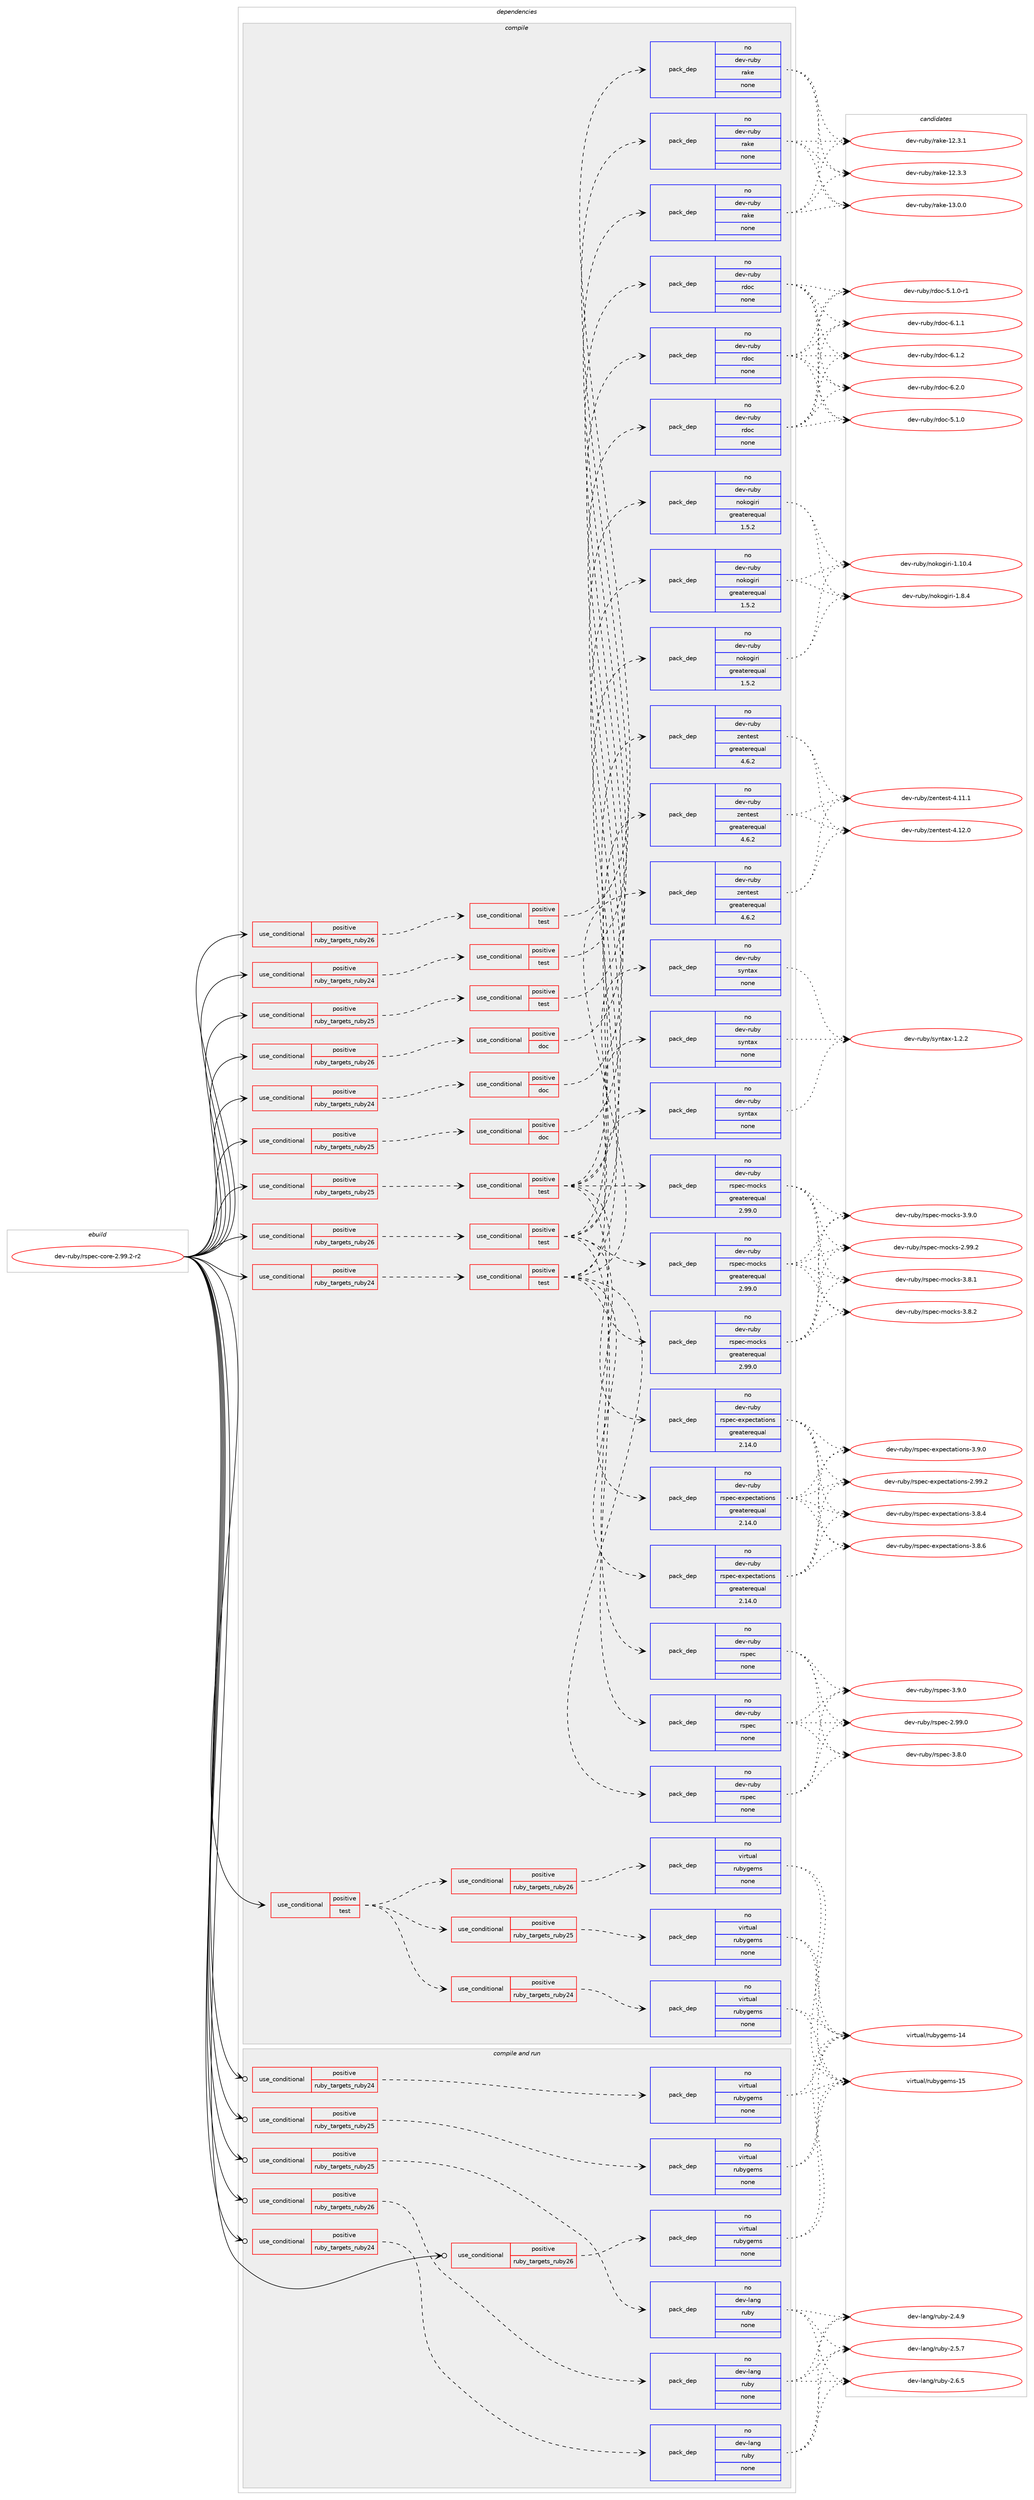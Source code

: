 digraph prolog {

# *************
# Graph options
# *************

newrank=true;
concentrate=true;
compound=true;
graph [rankdir=LR,fontname=Helvetica,fontsize=10,ranksep=1.5];#, ranksep=2.5, nodesep=0.2];
edge  [arrowhead=vee];
node  [fontname=Helvetica,fontsize=10];

# **********
# The ebuild
# **********

subgraph cluster_leftcol {
color=gray;
rank=same;
label=<<i>ebuild</i>>;
id [label="dev-ruby/rspec-core-2.99.2-r2", color=red, width=4, href="../dev-ruby/rspec-core-2.99.2-r2.svg"];
}

# ****************
# The dependencies
# ****************

subgraph cluster_midcol {
color=gray;
label=<<i>dependencies</i>>;
subgraph cluster_compile {
fillcolor="#eeeeee";
style=filled;
label=<<i>compile</i>>;
subgraph cond173962 {
dependency707764 [label=<<TABLE BORDER="0" CELLBORDER="1" CELLSPACING="0" CELLPADDING="4"><TR><TD ROWSPAN="3" CELLPADDING="10">use_conditional</TD></TR><TR><TD>positive</TD></TR><TR><TD>ruby_targets_ruby24</TD></TR></TABLE>>, shape=none, color=red];
subgraph cond173963 {
dependency707765 [label=<<TABLE BORDER="0" CELLBORDER="1" CELLSPACING="0" CELLPADDING="4"><TR><TD ROWSPAN="3" CELLPADDING="10">use_conditional</TD></TR><TR><TD>positive</TD></TR><TR><TD>doc</TD></TR></TABLE>>, shape=none, color=red];
subgraph pack521772 {
dependency707766 [label=<<TABLE BORDER="0" CELLBORDER="1" CELLSPACING="0" CELLPADDING="4" WIDTH="220"><TR><TD ROWSPAN="6" CELLPADDING="30">pack_dep</TD></TR><TR><TD WIDTH="110">no</TD></TR><TR><TD>dev-ruby</TD></TR><TR><TD>rdoc</TD></TR><TR><TD>none</TD></TR><TR><TD></TD></TR></TABLE>>, shape=none, color=blue];
}
dependency707765:e -> dependency707766:w [weight=20,style="dashed",arrowhead="vee"];
}
dependency707764:e -> dependency707765:w [weight=20,style="dashed",arrowhead="vee"];
}
id:e -> dependency707764:w [weight=20,style="solid",arrowhead="vee"];
subgraph cond173964 {
dependency707767 [label=<<TABLE BORDER="0" CELLBORDER="1" CELLSPACING="0" CELLPADDING="4"><TR><TD ROWSPAN="3" CELLPADDING="10">use_conditional</TD></TR><TR><TD>positive</TD></TR><TR><TD>ruby_targets_ruby24</TD></TR></TABLE>>, shape=none, color=red];
subgraph cond173965 {
dependency707768 [label=<<TABLE BORDER="0" CELLBORDER="1" CELLSPACING="0" CELLPADDING="4"><TR><TD ROWSPAN="3" CELLPADDING="10">use_conditional</TD></TR><TR><TD>positive</TD></TR><TR><TD>test</TD></TR></TABLE>>, shape=none, color=red];
subgraph pack521773 {
dependency707769 [label=<<TABLE BORDER="0" CELLBORDER="1" CELLSPACING="0" CELLPADDING="4" WIDTH="220"><TR><TD ROWSPAN="6" CELLPADDING="30">pack_dep</TD></TR><TR><TD WIDTH="110">no</TD></TR><TR><TD>dev-ruby</TD></TR><TR><TD>nokogiri</TD></TR><TR><TD>greaterequal</TD></TR><TR><TD>1.5.2</TD></TR></TABLE>>, shape=none, color=blue];
}
dependency707768:e -> dependency707769:w [weight=20,style="dashed",arrowhead="vee"];
subgraph pack521774 {
dependency707770 [label=<<TABLE BORDER="0" CELLBORDER="1" CELLSPACING="0" CELLPADDING="4" WIDTH="220"><TR><TD ROWSPAN="6" CELLPADDING="30">pack_dep</TD></TR><TR><TD WIDTH="110">no</TD></TR><TR><TD>dev-ruby</TD></TR><TR><TD>syntax</TD></TR><TR><TD>none</TD></TR><TR><TD></TD></TR></TABLE>>, shape=none, color=blue];
}
dependency707768:e -> dependency707770:w [weight=20,style="dashed",arrowhead="vee"];
subgraph pack521775 {
dependency707771 [label=<<TABLE BORDER="0" CELLBORDER="1" CELLSPACING="0" CELLPADDING="4" WIDTH="220"><TR><TD ROWSPAN="6" CELLPADDING="30">pack_dep</TD></TR><TR><TD WIDTH="110">no</TD></TR><TR><TD>dev-ruby</TD></TR><TR><TD>zentest</TD></TR><TR><TD>greaterequal</TD></TR><TR><TD>4.6.2</TD></TR></TABLE>>, shape=none, color=blue];
}
dependency707768:e -> dependency707771:w [weight=20,style="dashed",arrowhead="vee"];
subgraph pack521776 {
dependency707772 [label=<<TABLE BORDER="0" CELLBORDER="1" CELLSPACING="0" CELLPADDING="4" WIDTH="220"><TR><TD ROWSPAN="6" CELLPADDING="30">pack_dep</TD></TR><TR><TD WIDTH="110">no</TD></TR><TR><TD>dev-ruby</TD></TR><TR><TD>rspec-expectations</TD></TR><TR><TD>greaterequal</TD></TR><TR><TD>2.14.0</TD></TR></TABLE>>, shape=none, color=blue];
}
dependency707768:e -> dependency707772:w [weight=20,style="dashed",arrowhead="vee"];
subgraph pack521777 {
dependency707773 [label=<<TABLE BORDER="0" CELLBORDER="1" CELLSPACING="0" CELLPADDING="4" WIDTH="220"><TR><TD ROWSPAN="6" CELLPADDING="30">pack_dep</TD></TR><TR><TD WIDTH="110">no</TD></TR><TR><TD>dev-ruby</TD></TR><TR><TD>rspec-mocks</TD></TR><TR><TD>greaterequal</TD></TR><TR><TD>2.99.0</TD></TR></TABLE>>, shape=none, color=blue];
}
dependency707768:e -> dependency707773:w [weight=20,style="dashed",arrowhead="vee"];
subgraph pack521778 {
dependency707774 [label=<<TABLE BORDER="0" CELLBORDER="1" CELLSPACING="0" CELLPADDING="4" WIDTH="220"><TR><TD ROWSPAN="6" CELLPADDING="30">pack_dep</TD></TR><TR><TD WIDTH="110">no</TD></TR><TR><TD>dev-ruby</TD></TR><TR><TD>rspec</TD></TR><TR><TD>none</TD></TR><TR><TD></TD></TR></TABLE>>, shape=none, color=blue];
}
dependency707768:e -> dependency707774:w [weight=20,style="dashed",arrowhead="vee"];
}
dependency707767:e -> dependency707768:w [weight=20,style="dashed",arrowhead="vee"];
}
id:e -> dependency707767:w [weight=20,style="solid",arrowhead="vee"];
subgraph cond173966 {
dependency707775 [label=<<TABLE BORDER="0" CELLBORDER="1" CELLSPACING="0" CELLPADDING="4"><TR><TD ROWSPAN="3" CELLPADDING="10">use_conditional</TD></TR><TR><TD>positive</TD></TR><TR><TD>ruby_targets_ruby24</TD></TR></TABLE>>, shape=none, color=red];
subgraph cond173967 {
dependency707776 [label=<<TABLE BORDER="0" CELLBORDER="1" CELLSPACING="0" CELLPADDING="4"><TR><TD ROWSPAN="3" CELLPADDING="10">use_conditional</TD></TR><TR><TD>positive</TD></TR><TR><TD>test</TD></TR></TABLE>>, shape=none, color=red];
subgraph pack521779 {
dependency707777 [label=<<TABLE BORDER="0" CELLBORDER="1" CELLSPACING="0" CELLPADDING="4" WIDTH="220"><TR><TD ROWSPAN="6" CELLPADDING="30">pack_dep</TD></TR><TR><TD WIDTH="110">no</TD></TR><TR><TD>dev-ruby</TD></TR><TR><TD>rake</TD></TR><TR><TD>none</TD></TR><TR><TD></TD></TR></TABLE>>, shape=none, color=blue];
}
dependency707776:e -> dependency707777:w [weight=20,style="dashed",arrowhead="vee"];
}
dependency707775:e -> dependency707776:w [weight=20,style="dashed",arrowhead="vee"];
}
id:e -> dependency707775:w [weight=20,style="solid",arrowhead="vee"];
subgraph cond173968 {
dependency707778 [label=<<TABLE BORDER="0" CELLBORDER="1" CELLSPACING="0" CELLPADDING="4"><TR><TD ROWSPAN="3" CELLPADDING="10">use_conditional</TD></TR><TR><TD>positive</TD></TR><TR><TD>ruby_targets_ruby25</TD></TR></TABLE>>, shape=none, color=red];
subgraph cond173969 {
dependency707779 [label=<<TABLE BORDER="0" CELLBORDER="1" CELLSPACING="0" CELLPADDING="4"><TR><TD ROWSPAN="3" CELLPADDING="10">use_conditional</TD></TR><TR><TD>positive</TD></TR><TR><TD>doc</TD></TR></TABLE>>, shape=none, color=red];
subgraph pack521780 {
dependency707780 [label=<<TABLE BORDER="0" CELLBORDER="1" CELLSPACING="0" CELLPADDING="4" WIDTH="220"><TR><TD ROWSPAN="6" CELLPADDING="30">pack_dep</TD></TR><TR><TD WIDTH="110">no</TD></TR><TR><TD>dev-ruby</TD></TR><TR><TD>rdoc</TD></TR><TR><TD>none</TD></TR><TR><TD></TD></TR></TABLE>>, shape=none, color=blue];
}
dependency707779:e -> dependency707780:w [weight=20,style="dashed",arrowhead="vee"];
}
dependency707778:e -> dependency707779:w [weight=20,style="dashed",arrowhead="vee"];
}
id:e -> dependency707778:w [weight=20,style="solid",arrowhead="vee"];
subgraph cond173970 {
dependency707781 [label=<<TABLE BORDER="0" CELLBORDER="1" CELLSPACING="0" CELLPADDING="4"><TR><TD ROWSPAN="3" CELLPADDING="10">use_conditional</TD></TR><TR><TD>positive</TD></TR><TR><TD>ruby_targets_ruby25</TD></TR></TABLE>>, shape=none, color=red];
subgraph cond173971 {
dependency707782 [label=<<TABLE BORDER="0" CELLBORDER="1" CELLSPACING="0" CELLPADDING="4"><TR><TD ROWSPAN="3" CELLPADDING="10">use_conditional</TD></TR><TR><TD>positive</TD></TR><TR><TD>test</TD></TR></TABLE>>, shape=none, color=red];
subgraph pack521781 {
dependency707783 [label=<<TABLE BORDER="0" CELLBORDER="1" CELLSPACING="0" CELLPADDING="4" WIDTH="220"><TR><TD ROWSPAN="6" CELLPADDING="30">pack_dep</TD></TR><TR><TD WIDTH="110">no</TD></TR><TR><TD>dev-ruby</TD></TR><TR><TD>nokogiri</TD></TR><TR><TD>greaterequal</TD></TR><TR><TD>1.5.2</TD></TR></TABLE>>, shape=none, color=blue];
}
dependency707782:e -> dependency707783:w [weight=20,style="dashed",arrowhead="vee"];
subgraph pack521782 {
dependency707784 [label=<<TABLE BORDER="0" CELLBORDER="1" CELLSPACING="0" CELLPADDING="4" WIDTH="220"><TR><TD ROWSPAN="6" CELLPADDING="30">pack_dep</TD></TR><TR><TD WIDTH="110">no</TD></TR><TR><TD>dev-ruby</TD></TR><TR><TD>syntax</TD></TR><TR><TD>none</TD></TR><TR><TD></TD></TR></TABLE>>, shape=none, color=blue];
}
dependency707782:e -> dependency707784:w [weight=20,style="dashed",arrowhead="vee"];
subgraph pack521783 {
dependency707785 [label=<<TABLE BORDER="0" CELLBORDER="1" CELLSPACING="0" CELLPADDING="4" WIDTH="220"><TR><TD ROWSPAN="6" CELLPADDING="30">pack_dep</TD></TR><TR><TD WIDTH="110">no</TD></TR><TR><TD>dev-ruby</TD></TR><TR><TD>zentest</TD></TR><TR><TD>greaterequal</TD></TR><TR><TD>4.6.2</TD></TR></TABLE>>, shape=none, color=blue];
}
dependency707782:e -> dependency707785:w [weight=20,style="dashed",arrowhead="vee"];
subgraph pack521784 {
dependency707786 [label=<<TABLE BORDER="0" CELLBORDER="1" CELLSPACING="0" CELLPADDING="4" WIDTH="220"><TR><TD ROWSPAN="6" CELLPADDING="30">pack_dep</TD></TR><TR><TD WIDTH="110">no</TD></TR><TR><TD>dev-ruby</TD></TR><TR><TD>rspec-expectations</TD></TR><TR><TD>greaterequal</TD></TR><TR><TD>2.14.0</TD></TR></TABLE>>, shape=none, color=blue];
}
dependency707782:e -> dependency707786:w [weight=20,style="dashed",arrowhead="vee"];
subgraph pack521785 {
dependency707787 [label=<<TABLE BORDER="0" CELLBORDER="1" CELLSPACING="0" CELLPADDING="4" WIDTH="220"><TR><TD ROWSPAN="6" CELLPADDING="30">pack_dep</TD></TR><TR><TD WIDTH="110">no</TD></TR><TR><TD>dev-ruby</TD></TR><TR><TD>rspec-mocks</TD></TR><TR><TD>greaterequal</TD></TR><TR><TD>2.99.0</TD></TR></TABLE>>, shape=none, color=blue];
}
dependency707782:e -> dependency707787:w [weight=20,style="dashed",arrowhead="vee"];
subgraph pack521786 {
dependency707788 [label=<<TABLE BORDER="0" CELLBORDER="1" CELLSPACING="0" CELLPADDING="4" WIDTH="220"><TR><TD ROWSPAN="6" CELLPADDING="30">pack_dep</TD></TR><TR><TD WIDTH="110">no</TD></TR><TR><TD>dev-ruby</TD></TR><TR><TD>rspec</TD></TR><TR><TD>none</TD></TR><TR><TD></TD></TR></TABLE>>, shape=none, color=blue];
}
dependency707782:e -> dependency707788:w [weight=20,style="dashed",arrowhead="vee"];
}
dependency707781:e -> dependency707782:w [weight=20,style="dashed",arrowhead="vee"];
}
id:e -> dependency707781:w [weight=20,style="solid",arrowhead="vee"];
subgraph cond173972 {
dependency707789 [label=<<TABLE BORDER="0" CELLBORDER="1" CELLSPACING="0" CELLPADDING="4"><TR><TD ROWSPAN="3" CELLPADDING="10">use_conditional</TD></TR><TR><TD>positive</TD></TR><TR><TD>ruby_targets_ruby25</TD></TR></TABLE>>, shape=none, color=red];
subgraph cond173973 {
dependency707790 [label=<<TABLE BORDER="0" CELLBORDER="1" CELLSPACING="0" CELLPADDING="4"><TR><TD ROWSPAN="3" CELLPADDING="10">use_conditional</TD></TR><TR><TD>positive</TD></TR><TR><TD>test</TD></TR></TABLE>>, shape=none, color=red];
subgraph pack521787 {
dependency707791 [label=<<TABLE BORDER="0" CELLBORDER="1" CELLSPACING="0" CELLPADDING="4" WIDTH="220"><TR><TD ROWSPAN="6" CELLPADDING="30">pack_dep</TD></TR><TR><TD WIDTH="110">no</TD></TR><TR><TD>dev-ruby</TD></TR><TR><TD>rake</TD></TR><TR><TD>none</TD></TR><TR><TD></TD></TR></TABLE>>, shape=none, color=blue];
}
dependency707790:e -> dependency707791:w [weight=20,style="dashed",arrowhead="vee"];
}
dependency707789:e -> dependency707790:w [weight=20,style="dashed",arrowhead="vee"];
}
id:e -> dependency707789:w [weight=20,style="solid",arrowhead="vee"];
subgraph cond173974 {
dependency707792 [label=<<TABLE BORDER="0" CELLBORDER="1" CELLSPACING="0" CELLPADDING="4"><TR><TD ROWSPAN="3" CELLPADDING="10">use_conditional</TD></TR><TR><TD>positive</TD></TR><TR><TD>ruby_targets_ruby26</TD></TR></TABLE>>, shape=none, color=red];
subgraph cond173975 {
dependency707793 [label=<<TABLE BORDER="0" CELLBORDER="1" CELLSPACING="0" CELLPADDING="4"><TR><TD ROWSPAN="3" CELLPADDING="10">use_conditional</TD></TR><TR><TD>positive</TD></TR><TR><TD>doc</TD></TR></TABLE>>, shape=none, color=red];
subgraph pack521788 {
dependency707794 [label=<<TABLE BORDER="0" CELLBORDER="1" CELLSPACING="0" CELLPADDING="4" WIDTH="220"><TR><TD ROWSPAN="6" CELLPADDING="30">pack_dep</TD></TR><TR><TD WIDTH="110">no</TD></TR><TR><TD>dev-ruby</TD></TR><TR><TD>rdoc</TD></TR><TR><TD>none</TD></TR><TR><TD></TD></TR></TABLE>>, shape=none, color=blue];
}
dependency707793:e -> dependency707794:w [weight=20,style="dashed",arrowhead="vee"];
}
dependency707792:e -> dependency707793:w [weight=20,style="dashed",arrowhead="vee"];
}
id:e -> dependency707792:w [weight=20,style="solid",arrowhead="vee"];
subgraph cond173976 {
dependency707795 [label=<<TABLE BORDER="0" CELLBORDER="1" CELLSPACING="0" CELLPADDING="4"><TR><TD ROWSPAN="3" CELLPADDING="10">use_conditional</TD></TR><TR><TD>positive</TD></TR><TR><TD>ruby_targets_ruby26</TD></TR></TABLE>>, shape=none, color=red];
subgraph cond173977 {
dependency707796 [label=<<TABLE BORDER="0" CELLBORDER="1" CELLSPACING="0" CELLPADDING="4"><TR><TD ROWSPAN="3" CELLPADDING="10">use_conditional</TD></TR><TR><TD>positive</TD></TR><TR><TD>test</TD></TR></TABLE>>, shape=none, color=red];
subgraph pack521789 {
dependency707797 [label=<<TABLE BORDER="0" CELLBORDER="1" CELLSPACING="0" CELLPADDING="4" WIDTH="220"><TR><TD ROWSPAN="6" CELLPADDING="30">pack_dep</TD></TR><TR><TD WIDTH="110">no</TD></TR><TR><TD>dev-ruby</TD></TR><TR><TD>nokogiri</TD></TR><TR><TD>greaterequal</TD></TR><TR><TD>1.5.2</TD></TR></TABLE>>, shape=none, color=blue];
}
dependency707796:e -> dependency707797:w [weight=20,style="dashed",arrowhead="vee"];
subgraph pack521790 {
dependency707798 [label=<<TABLE BORDER="0" CELLBORDER="1" CELLSPACING="0" CELLPADDING="4" WIDTH="220"><TR><TD ROWSPAN="6" CELLPADDING="30">pack_dep</TD></TR><TR><TD WIDTH="110">no</TD></TR><TR><TD>dev-ruby</TD></TR><TR><TD>syntax</TD></TR><TR><TD>none</TD></TR><TR><TD></TD></TR></TABLE>>, shape=none, color=blue];
}
dependency707796:e -> dependency707798:w [weight=20,style="dashed",arrowhead="vee"];
subgraph pack521791 {
dependency707799 [label=<<TABLE BORDER="0" CELLBORDER="1" CELLSPACING="0" CELLPADDING="4" WIDTH="220"><TR><TD ROWSPAN="6" CELLPADDING="30">pack_dep</TD></TR><TR><TD WIDTH="110">no</TD></TR><TR><TD>dev-ruby</TD></TR><TR><TD>zentest</TD></TR><TR><TD>greaterequal</TD></TR><TR><TD>4.6.2</TD></TR></TABLE>>, shape=none, color=blue];
}
dependency707796:e -> dependency707799:w [weight=20,style="dashed",arrowhead="vee"];
subgraph pack521792 {
dependency707800 [label=<<TABLE BORDER="0" CELLBORDER="1" CELLSPACING="0" CELLPADDING="4" WIDTH="220"><TR><TD ROWSPAN="6" CELLPADDING="30">pack_dep</TD></TR><TR><TD WIDTH="110">no</TD></TR><TR><TD>dev-ruby</TD></TR><TR><TD>rspec-expectations</TD></TR><TR><TD>greaterequal</TD></TR><TR><TD>2.14.0</TD></TR></TABLE>>, shape=none, color=blue];
}
dependency707796:e -> dependency707800:w [weight=20,style="dashed",arrowhead="vee"];
subgraph pack521793 {
dependency707801 [label=<<TABLE BORDER="0" CELLBORDER="1" CELLSPACING="0" CELLPADDING="4" WIDTH="220"><TR><TD ROWSPAN="6" CELLPADDING="30">pack_dep</TD></TR><TR><TD WIDTH="110">no</TD></TR><TR><TD>dev-ruby</TD></TR><TR><TD>rspec-mocks</TD></TR><TR><TD>greaterequal</TD></TR><TR><TD>2.99.0</TD></TR></TABLE>>, shape=none, color=blue];
}
dependency707796:e -> dependency707801:w [weight=20,style="dashed",arrowhead="vee"];
subgraph pack521794 {
dependency707802 [label=<<TABLE BORDER="0" CELLBORDER="1" CELLSPACING="0" CELLPADDING="4" WIDTH="220"><TR><TD ROWSPAN="6" CELLPADDING="30">pack_dep</TD></TR><TR><TD WIDTH="110">no</TD></TR><TR><TD>dev-ruby</TD></TR><TR><TD>rspec</TD></TR><TR><TD>none</TD></TR><TR><TD></TD></TR></TABLE>>, shape=none, color=blue];
}
dependency707796:e -> dependency707802:w [weight=20,style="dashed",arrowhead="vee"];
}
dependency707795:e -> dependency707796:w [weight=20,style="dashed",arrowhead="vee"];
}
id:e -> dependency707795:w [weight=20,style="solid",arrowhead="vee"];
subgraph cond173978 {
dependency707803 [label=<<TABLE BORDER="0" CELLBORDER="1" CELLSPACING="0" CELLPADDING="4"><TR><TD ROWSPAN="3" CELLPADDING="10">use_conditional</TD></TR><TR><TD>positive</TD></TR><TR><TD>ruby_targets_ruby26</TD></TR></TABLE>>, shape=none, color=red];
subgraph cond173979 {
dependency707804 [label=<<TABLE BORDER="0" CELLBORDER="1" CELLSPACING="0" CELLPADDING="4"><TR><TD ROWSPAN="3" CELLPADDING="10">use_conditional</TD></TR><TR><TD>positive</TD></TR><TR><TD>test</TD></TR></TABLE>>, shape=none, color=red];
subgraph pack521795 {
dependency707805 [label=<<TABLE BORDER="0" CELLBORDER="1" CELLSPACING="0" CELLPADDING="4" WIDTH="220"><TR><TD ROWSPAN="6" CELLPADDING="30">pack_dep</TD></TR><TR><TD WIDTH="110">no</TD></TR><TR><TD>dev-ruby</TD></TR><TR><TD>rake</TD></TR><TR><TD>none</TD></TR><TR><TD></TD></TR></TABLE>>, shape=none, color=blue];
}
dependency707804:e -> dependency707805:w [weight=20,style="dashed",arrowhead="vee"];
}
dependency707803:e -> dependency707804:w [weight=20,style="dashed",arrowhead="vee"];
}
id:e -> dependency707803:w [weight=20,style="solid",arrowhead="vee"];
subgraph cond173980 {
dependency707806 [label=<<TABLE BORDER="0" CELLBORDER="1" CELLSPACING="0" CELLPADDING="4"><TR><TD ROWSPAN="3" CELLPADDING="10">use_conditional</TD></TR><TR><TD>positive</TD></TR><TR><TD>test</TD></TR></TABLE>>, shape=none, color=red];
subgraph cond173981 {
dependency707807 [label=<<TABLE BORDER="0" CELLBORDER="1" CELLSPACING="0" CELLPADDING="4"><TR><TD ROWSPAN="3" CELLPADDING="10">use_conditional</TD></TR><TR><TD>positive</TD></TR><TR><TD>ruby_targets_ruby24</TD></TR></TABLE>>, shape=none, color=red];
subgraph pack521796 {
dependency707808 [label=<<TABLE BORDER="0" CELLBORDER="1" CELLSPACING="0" CELLPADDING="4" WIDTH="220"><TR><TD ROWSPAN="6" CELLPADDING="30">pack_dep</TD></TR><TR><TD WIDTH="110">no</TD></TR><TR><TD>virtual</TD></TR><TR><TD>rubygems</TD></TR><TR><TD>none</TD></TR><TR><TD></TD></TR></TABLE>>, shape=none, color=blue];
}
dependency707807:e -> dependency707808:w [weight=20,style="dashed",arrowhead="vee"];
}
dependency707806:e -> dependency707807:w [weight=20,style="dashed",arrowhead="vee"];
subgraph cond173982 {
dependency707809 [label=<<TABLE BORDER="0" CELLBORDER="1" CELLSPACING="0" CELLPADDING="4"><TR><TD ROWSPAN="3" CELLPADDING="10">use_conditional</TD></TR><TR><TD>positive</TD></TR><TR><TD>ruby_targets_ruby25</TD></TR></TABLE>>, shape=none, color=red];
subgraph pack521797 {
dependency707810 [label=<<TABLE BORDER="0" CELLBORDER="1" CELLSPACING="0" CELLPADDING="4" WIDTH="220"><TR><TD ROWSPAN="6" CELLPADDING="30">pack_dep</TD></TR><TR><TD WIDTH="110">no</TD></TR><TR><TD>virtual</TD></TR><TR><TD>rubygems</TD></TR><TR><TD>none</TD></TR><TR><TD></TD></TR></TABLE>>, shape=none, color=blue];
}
dependency707809:e -> dependency707810:w [weight=20,style="dashed",arrowhead="vee"];
}
dependency707806:e -> dependency707809:w [weight=20,style="dashed",arrowhead="vee"];
subgraph cond173983 {
dependency707811 [label=<<TABLE BORDER="0" CELLBORDER="1" CELLSPACING="0" CELLPADDING="4"><TR><TD ROWSPAN="3" CELLPADDING="10">use_conditional</TD></TR><TR><TD>positive</TD></TR><TR><TD>ruby_targets_ruby26</TD></TR></TABLE>>, shape=none, color=red];
subgraph pack521798 {
dependency707812 [label=<<TABLE BORDER="0" CELLBORDER="1" CELLSPACING="0" CELLPADDING="4" WIDTH="220"><TR><TD ROWSPAN="6" CELLPADDING="30">pack_dep</TD></TR><TR><TD WIDTH="110">no</TD></TR><TR><TD>virtual</TD></TR><TR><TD>rubygems</TD></TR><TR><TD>none</TD></TR><TR><TD></TD></TR></TABLE>>, shape=none, color=blue];
}
dependency707811:e -> dependency707812:w [weight=20,style="dashed",arrowhead="vee"];
}
dependency707806:e -> dependency707811:w [weight=20,style="dashed",arrowhead="vee"];
}
id:e -> dependency707806:w [weight=20,style="solid",arrowhead="vee"];
}
subgraph cluster_compileandrun {
fillcolor="#eeeeee";
style=filled;
label=<<i>compile and run</i>>;
subgraph cond173984 {
dependency707813 [label=<<TABLE BORDER="0" CELLBORDER="1" CELLSPACING="0" CELLPADDING="4"><TR><TD ROWSPAN="3" CELLPADDING="10">use_conditional</TD></TR><TR><TD>positive</TD></TR><TR><TD>ruby_targets_ruby24</TD></TR></TABLE>>, shape=none, color=red];
subgraph pack521799 {
dependency707814 [label=<<TABLE BORDER="0" CELLBORDER="1" CELLSPACING="0" CELLPADDING="4" WIDTH="220"><TR><TD ROWSPAN="6" CELLPADDING="30">pack_dep</TD></TR><TR><TD WIDTH="110">no</TD></TR><TR><TD>dev-lang</TD></TR><TR><TD>ruby</TD></TR><TR><TD>none</TD></TR><TR><TD></TD></TR></TABLE>>, shape=none, color=blue];
}
dependency707813:e -> dependency707814:w [weight=20,style="dashed",arrowhead="vee"];
}
id:e -> dependency707813:w [weight=20,style="solid",arrowhead="odotvee"];
subgraph cond173985 {
dependency707815 [label=<<TABLE BORDER="0" CELLBORDER="1" CELLSPACING="0" CELLPADDING="4"><TR><TD ROWSPAN="3" CELLPADDING="10">use_conditional</TD></TR><TR><TD>positive</TD></TR><TR><TD>ruby_targets_ruby24</TD></TR></TABLE>>, shape=none, color=red];
subgraph pack521800 {
dependency707816 [label=<<TABLE BORDER="0" CELLBORDER="1" CELLSPACING="0" CELLPADDING="4" WIDTH="220"><TR><TD ROWSPAN="6" CELLPADDING="30">pack_dep</TD></TR><TR><TD WIDTH="110">no</TD></TR><TR><TD>virtual</TD></TR><TR><TD>rubygems</TD></TR><TR><TD>none</TD></TR><TR><TD></TD></TR></TABLE>>, shape=none, color=blue];
}
dependency707815:e -> dependency707816:w [weight=20,style="dashed",arrowhead="vee"];
}
id:e -> dependency707815:w [weight=20,style="solid",arrowhead="odotvee"];
subgraph cond173986 {
dependency707817 [label=<<TABLE BORDER="0" CELLBORDER="1" CELLSPACING="0" CELLPADDING="4"><TR><TD ROWSPAN="3" CELLPADDING="10">use_conditional</TD></TR><TR><TD>positive</TD></TR><TR><TD>ruby_targets_ruby25</TD></TR></TABLE>>, shape=none, color=red];
subgraph pack521801 {
dependency707818 [label=<<TABLE BORDER="0" CELLBORDER="1" CELLSPACING="0" CELLPADDING="4" WIDTH="220"><TR><TD ROWSPAN="6" CELLPADDING="30">pack_dep</TD></TR><TR><TD WIDTH="110">no</TD></TR><TR><TD>dev-lang</TD></TR><TR><TD>ruby</TD></TR><TR><TD>none</TD></TR><TR><TD></TD></TR></TABLE>>, shape=none, color=blue];
}
dependency707817:e -> dependency707818:w [weight=20,style="dashed",arrowhead="vee"];
}
id:e -> dependency707817:w [weight=20,style="solid",arrowhead="odotvee"];
subgraph cond173987 {
dependency707819 [label=<<TABLE BORDER="0" CELLBORDER="1" CELLSPACING="0" CELLPADDING="4"><TR><TD ROWSPAN="3" CELLPADDING="10">use_conditional</TD></TR><TR><TD>positive</TD></TR><TR><TD>ruby_targets_ruby25</TD></TR></TABLE>>, shape=none, color=red];
subgraph pack521802 {
dependency707820 [label=<<TABLE BORDER="0" CELLBORDER="1" CELLSPACING="0" CELLPADDING="4" WIDTH="220"><TR><TD ROWSPAN="6" CELLPADDING="30">pack_dep</TD></TR><TR><TD WIDTH="110">no</TD></TR><TR><TD>virtual</TD></TR><TR><TD>rubygems</TD></TR><TR><TD>none</TD></TR><TR><TD></TD></TR></TABLE>>, shape=none, color=blue];
}
dependency707819:e -> dependency707820:w [weight=20,style="dashed",arrowhead="vee"];
}
id:e -> dependency707819:w [weight=20,style="solid",arrowhead="odotvee"];
subgraph cond173988 {
dependency707821 [label=<<TABLE BORDER="0" CELLBORDER="1" CELLSPACING="0" CELLPADDING="4"><TR><TD ROWSPAN="3" CELLPADDING="10">use_conditional</TD></TR><TR><TD>positive</TD></TR><TR><TD>ruby_targets_ruby26</TD></TR></TABLE>>, shape=none, color=red];
subgraph pack521803 {
dependency707822 [label=<<TABLE BORDER="0" CELLBORDER="1" CELLSPACING="0" CELLPADDING="4" WIDTH="220"><TR><TD ROWSPAN="6" CELLPADDING="30">pack_dep</TD></TR><TR><TD WIDTH="110">no</TD></TR><TR><TD>dev-lang</TD></TR><TR><TD>ruby</TD></TR><TR><TD>none</TD></TR><TR><TD></TD></TR></TABLE>>, shape=none, color=blue];
}
dependency707821:e -> dependency707822:w [weight=20,style="dashed",arrowhead="vee"];
}
id:e -> dependency707821:w [weight=20,style="solid",arrowhead="odotvee"];
subgraph cond173989 {
dependency707823 [label=<<TABLE BORDER="0" CELLBORDER="1" CELLSPACING="0" CELLPADDING="4"><TR><TD ROWSPAN="3" CELLPADDING="10">use_conditional</TD></TR><TR><TD>positive</TD></TR><TR><TD>ruby_targets_ruby26</TD></TR></TABLE>>, shape=none, color=red];
subgraph pack521804 {
dependency707824 [label=<<TABLE BORDER="0" CELLBORDER="1" CELLSPACING="0" CELLPADDING="4" WIDTH="220"><TR><TD ROWSPAN="6" CELLPADDING="30">pack_dep</TD></TR><TR><TD WIDTH="110">no</TD></TR><TR><TD>virtual</TD></TR><TR><TD>rubygems</TD></TR><TR><TD>none</TD></TR><TR><TD></TD></TR></TABLE>>, shape=none, color=blue];
}
dependency707823:e -> dependency707824:w [weight=20,style="dashed",arrowhead="vee"];
}
id:e -> dependency707823:w [weight=20,style="solid",arrowhead="odotvee"];
}
subgraph cluster_run {
fillcolor="#eeeeee";
style=filled;
label=<<i>run</i>>;
}
}

# **************
# The candidates
# **************

subgraph cluster_choices {
rank=same;
color=gray;
label=<<i>candidates</i>>;

subgraph choice521772 {
color=black;
nodesep=1;
choice10010111845114117981214711410011199455346494648 [label="dev-ruby/rdoc-5.1.0", color=red, width=4,href="../dev-ruby/rdoc-5.1.0.svg"];
choice100101118451141179812147114100111994553464946484511449 [label="dev-ruby/rdoc-5.1.0-r1", color=red, width=4,href="../dev-ruby/rdoc-5.1.0-r1.svg"];
choice10010111845114117981214711410011199455446494649 [label="dev-ruby/rdoc-6.1.1", color=red, width=4,href="../dev-ruby/rdoc-6.1.1.svg"];
choice10010111845114117981214711410011199455446494650 [label="dev-ruby/rdoc-6.1.2", color=red, width=4,href="../dev-ruby/rdoc-6.1.2.svg"];
choice10010111845114117981214711410011199455446504648 [label="dev-ruby/rdoc-6.2.0", color=red, width=4,href="../dev-ruby/rdoc-6.2.0.svg"];
dependency707766:e -> choice10010111845114117981214711410011199455346494648:w [style=dotted,weight="100"];
dependency707766:e -> choice100101118451141179812147114100111994553464946484511449:w [style=dotted,weight="100"];
dependency707766:e -> choice10010111845114117981214711410011199455446494649:w [style=dotted,weight="100"];
dependency707766:e -> choice10010111845114117981214711410011199455446494650:w [style=dotted,weight="100"];
dependency707766:e -> choice10010111845114117981214711410011199455446504648:w [style=dotted,weight="100"];
}
subgraph choice521773 {
color=black;
nodesep=1;
choice10010111845114117981214711011110711110310511410545494649484652 [label="dev-ruby/nokogiri-1.10.4", color=red, width=4,href="../dev-ruby/nokogiri-1.10.4.svg"];
choice100101118451141179812147110111107111103105114105454946564652 [label="dev-ruby/nokogiri-1.8.4", color=red, width=4,href="../dev-ruby/nokogiri-1.8.4.svg"];
dependency707769:e -> choice10010111845114117981214711011110711110310511410545494649484652:w [style=dotted,weight="100"];
dependency707769:e -> choice100101118451141179812147110111107111103105114105454946564652:w [style=dotted,weight="100"];
}
subgraph choice521774 {
color=black;
nodesep=1;
choice10010111845114117981214711512111011697120454946504650 [label="dev-ruby/syntax-1.2.2", color=red, width=4,href="../dev-ruby/syntax-1.2.2.svg"];
dependency707770:e -> choice10010111845114117981214711512111011697120454946504650:w [style=dotted,weight="100"];
}
subgraph choice521775 {
color=black;
nodesep=1;
choice10010111845114117981214712210111011610111511645524649494649 [label="dev-ruby/zentest-4.11.1", color=red, width=4,href="../dev-ruby/zentest-4.11.1.svg"];
choice10010111845114117981214712210111011610111511645524649504648 [label="dev-ruby/zentest-4.12.0", color=red, width=4,href="../dev-ruby/zentest-4.12.0.svg"];
dependency707771:e -> choice10010111845114117981214712210111011610111511645524649494649:w [style=dotted,weight="100"];
dependency707771:e -> choice10010111845114117981214712210111011610111511645524649504648:w [style=dotted,weight="100"];
}
subgraph choice521776 {
color=black;
nodesep=1;
choice1001011184511411798121471141151121019945101120112101991169711610511111011545504657574650 [label="dev-ruby/rspec-expectations-2.99.2", color=red, width=4,href="../dev-ruby/rspec-expectations-2.99.2.svg"];
choice10010111845114117981214711411511210199451011201121019911697116105111110115455146564652 [label="dev-ruby/rspec-expectations-3.8.4", color=red, width=4,href="../dev-ruby/rspec-expectations-3.8.4.svg"];
choice10010111845114117981214711411511210199451011201121019911697116105111110115455146564654 [label="dev-ruby/rspec-expectations-3.8.6", color=red, width=4,href="../dev-ruby/rspec-expectations-3.8.6.svg"];
choice10010111845114117981214711411511210199451011201121019911697116105111110115455146574648 [label="dev-ruby/rspec-expectations-3.9.0", color=red, width=4,href="../dev-ruby/rspec-expectations-3.9.0.svg"];
dependency707772:e -> choice1001011184511411798121471141151121019945101120112101991169711610511111011545504657574650:w [style=dotted,weight="100"];
dependency707772:e -> choice10010111845114117981214711411511210199451011201121019911697116105111110115455146564652:w [style=dotted,weight="100"];
dependency707772:e -> choice10010111845114117981214711411511210199451011201121019911697116105111110115455146564654:w [style=dotted,weight="100"];
dependency707772:e -> choice10010111845114117981214711411511210199451011201121019911697116105111110115455146574648:w [style=dotted,weight="100"];
}
subgraph choice521777 {
color=black;
nodesep=1;
choice10010111845114117981214711411511210199451091119910711545504657574650 [label="dev-ruby/rspec-mocks-2.99.2", color=red, width=4,href="../dev-ruby/rspec-mocks-2.99.2.svg"];
choice100101118451141179812147114115112101994510911199107115455146564649 [label="dev-ruby/rspec-mocks-3.8.1", color=red, width=4,href="../dev-ruby/rspec-mocks-3.8.1.svg"];
choice100101118451141179812147114115112101994510911199107115455146564650 [label="dev-ruby/rspec-mocks-3.8.2", color=red, width=4,href="../dev-ruby/rspec-mocks-3.8.2.svg"];
choice100101118451141179812147114115112101994510911199107115455146574648 [label="dev-ruby/rspec-mocks-3.9.0", color=red, width=4,href="../dev-ruby/rspec-mocks-3.9.0.svg"];
dependency707773:e -> choice10010111845114117981214711411511210199451091119910711545504657574650:w [style=dotted,weight="100"];
dependency707773:e -> choice100101118451141179812147114115112101994510911199107115455146564649:w [style=dotted,weight="100"];
dependency707773:e -> choice100101118451141179812147114115112101994510911199107115455146564650:w [style=dotted,weight="100"];
dependency707773:e -> choice100101118451141179812147114115112101994510911199107115455146574648:w [style=dotted,weight="100"];
}
subgraph choice521778 {
color=black;
nodesep=1;
choice1001011184511411798121471141151121019945504657574648 [label="dev-ruby/rspec-2.99.0", color=red, width=4,href="../dev-ruby/rspec-2.99.0.svg"];
choice10010111845114117981214711411511210199455146564648 [label="dev-ruby/rspec-3.8.0", color=red, width=4,href="../dev-ruby/rspec-3.8.0.svg"];
choice10010111845114117981214711411511210199455146574648 [label="dev-ruby/rspec-3.9.0", color=red, width=4,href="../dev-ruby/rspec-3.9.0.svg"];
dependency707774:e -> choice1001011184511411798121471141151121019945504657574648:w [style=dotted,weight="100"];
dependency707774:e -> choice10010111845114117981214711411511210199455146564648:w [style=dotted,weight="100"];
dependency707774:e -> choice10010111845114117981214711411511210199455146574648:w [style=dotted,weight="100"];
}
subgraph choice521779 {
color=black;
nodesep=1;
choice1001011184511411798121471149710710145495046514649 [label="dev-ruby/rake-12.3.1", color=red, width=4,href="../dev-ruby/rake-12.3.1.svg"];
choice1001011184511411798121471149710710145495046514651 [label="dev-ruby/rake-12.3.3", color=red, width=4,href="../dev-ruby/rake-12.3.3.svg"];
choice1001011184511411798121471149710710145495146484648 [label="dev-ruby/rake-13.0.0", color=red, width=4,href="../dev-ruby/rake-13.0.0.svg"];
dependency707777:e -> choice1001011184511411798121471149710710145495046514649:w [style=dotted,weight="100"];
dependency707777:e -> choice1001011184511411798121471149710710145495046514651:w [style=dotted,weight="100"];
dependency707777:e -> choice1001011184511411798121471149710710145495146484648:w [style=dotted,weight="100"];
}
subgraph choice521780 {
color=black;
nodesep=1;
choice10010111845114117981214711410011199455346494648 [label="dev-ruby/rdoc-5.1.0", color=red, width=4,href="../dev-ruby/rdoc-5.1.0.svg"];
choice100101118451141179812147114100111994553464946484511449 [label="dev-ruby/rdoc-5.1.0-r1", color=red, width=4,href="../dev-ruby/rdoc-5.1.0-r1.svg"];
choice10010111845114117981214711410011199455446494649 [label="dev-ruby/rdoc-6.1.1", color=red, width=4,href="../dev-ruby/rdoc-6.1.1.svg"];
choice10010111845114117981214711410011199455446494650 [label="dev-ruby/rdoc-6.1.2", color=red, width=4,href="../dev-ruby/rdoc-6.1.2.svg"];
choice10010111845114117981214711410011199455446504648 [label="dev-ruby/rdoc-6.2.0", color=red, width=4,href="../dev-ruby/rdoc-6.2.0.svg"];
dependency707780:e -> choice10010111845114117981214711410011199455346494648:w [style=dotted,weight="100"];
dependency707780:e -> choice100101118451141179812147114100111994553464946484511449:w [style=dotted,weight="100"];
dependency707780:e -> choice10010111845114117981214711410011199455446494649:w [style=dotted,weight="100"];
dependency707780:e -> choice10010111845114117981214711410011199455446494650:w [style=dotted,weight="100"];
dependency707780:e -> choice10010111845114117981214711410011199455446504648:w [style=dotted,weight="100"];
}
subgraph choice521781 {
color=black;
nodesep=1;
choice10010111845114117981214711011110711110310511410545494649484652 [label="dev-ruby/nokogiri-1.10.4", color=red, width=4,href="../dev-ruby/nokogiri-1.10.4.svg"];
choice100101118451141179812147110111107111103105114105454946564652 [label="dev-ruby/nokogiri-1.8.4", color=red, width=4,href="../dev-ruby/nokogiri-1.8.4.svg"];
dependency707783:e -> choice10010111845114117981214711011110711110310511410545494649484652:w [style=dotted,weight="100"];
dependency707783:e -> choice100101118451141179812147110111107111103105114105454946564652:w [style=dotted,weight="100"];
}
subgraph choice521782 {
color=black;
nodesep=1;
choice10010111845114117981214711512111011697120454946504650 [label="dev-ruby/syntax-1.2.2", color=red, width=4,href="../dev-ruby/syntax-1.2.2.svg"];
dependency707784:e -> choice10010111845114117981214711512111011697120454946504650:w [style=dotted,weight="100"];
}
subgraph choice521783 {
color=black;
nodesep=1;
choice10010111845114117981214712210111011610111511645524649494649 [label="dev-ruby/zentest-4.11.1", color=red, width=4,href="../dev-ruby/zentest-4.11.1.svg"];
choice10010111845114117981214712210111011610111511645524649504648 [label="dev-ruby/zentest-4.12.0", color=red, width=4,href="../dev-ruby/zentest-4.12.0.svg"];
dependency707785:e -> choice10010111845114117981214712210111011610111511645524649494649:w [style=dotted,weight="100"];
dependency707785:e -> choice10010111845114117981214712210111011610111511645524649504648:w [style=dotted,weight="100"];
}
subgraph choice521784 {
color=black;
nodesep=1;
choice1001011184511411798121471141151121019945101120112101991169711610511111011545504657574650 [label="dev-ruby/rspec-expectations-2.99.2", color=red, width=4,href="../dev-ruby/rspec-expectations-2.99.2.svg"];
choice10010111845114117981214711411511210199451011201121019911697116105111110115455146564652 [label="dev-ruby/rspec-expectations-3.8.4", color=red, width=4,href="../dev-ruby/rspec-expectations-3.8.4.svg"];
choice10010111845114117981214711411511210199451011201121019911697116105111110115455146564654 [label="dev-ruby/rspec-expectations-3.8.6", color=red, width=4,href="../dev-ruby/rspec-expectations-3.8.6.svg"];
choice10010111845114117981214711411511210199451011201121019911697116105111110115455146574648 [label="dev-ruby/rspec-expectations-3.9.0", color=red, width=4,href="../dev-ruby/rspec-expectations-3.9.0.svg"];
dependency707786:e -> choice1001011184511411798121471141151121019945101120112101991169711610511111011545504657574650:w [style=dotted,weight="100"];
dependency707786:e -> choice10010111845114117981214711411511210199451011201121019911697116105111110115455146564652:w [style=dotted,weight="100"];
dependency707786:e -> choice10010111845114117981214711411511210199451011201121019911697116105111110115455146564654:w [style=dotted,weight="100"];
dependency707786:e -> choice10010111845114117981214711411511210199451011201121019911697116105111110115455146574648:w [style=dotted,weight="100"];
}
subgraph choice521785 {
color=black;
nodesep=1;
choice10010111845114117981214711411511210199451091119910711545504657574650 [label="dev-ruby/rspec-mocks-2.99.2", color=red, width=4,href="../dev-ruby/rspec-mocks-2.99.2.svg"];
choice100101118451141179812147114115112101994510911199107115455146564649 [label="dev-ruby/rspec-mocks-3.8.1", color=red, width=4,href="../dev-ruby/rspec-mocks-3.8.1.svg"];
choice100101118451141179812147114115112101994510911199107115455146564650 [label="dev-ruby/rspec-mocks-3.8.2", color=red, width=4,href="../dev-ruby/rspec-mocks-3.8.2.svg"];
choice100101118451141179812147114115112101994510911199107115455146574648 [label="dev-ruby/rspec-mocks-3.9.0", color=red, width=4,href="../dev-ruby/rspec-mocks-3.9.0.svg"];
dependency707787:e -> choice10010111845114117981214711411511210199451091119910711545504657574650:w [style=dotted,weight="100"];
dependency707787:e -> choice100101118451141179812147114115112101994510911199107115455146564649:w [style=dotted,weight="100"];
dependency707787:e -> choice100101118451141179812147114115112101994510911199107115455146564650:w [style=dotted,weight="100"];
dependency707787:e -> choice100101118451141179812147114115112101994510911199107115455146574648:w [style=dotted,weight="100"];
}
subgraph choice521786 {
color=black;
nodesep=1;
choice1001011184511411798121471141151121019945504657574648 [label="dev-ruby/rspec-2.99.0", color=red, width=4,href="../dev-ruby/rspec-2.99.0.svg"];
choice10010111845114117981214711411511210199455146564648 [label="dev-ruby/rspec-3.8.0", color=red, width=4,href="../dev-ruby/rspec-3.8.0.svg"];
choice10010111845114117981214711411511210199455146574648 [label="dev-ruby/rspec-3.9.0", color=red, width=4,href="../dev-ruby/rspec-3.9.0.svg"];
dependency707788:e -> choice1001011184511411798121471141151121019945504657574648:w [style=dotted,weight="100"];
dependency707788:e -> choice10010111845114117981214711411511210199455146564648:w [style=dotted,weight="100"];
dependency707788:e -> choice10010111845114117981214711411511210199455146574648:w [style=dotted,weight="100"];
}
subgraph choice521787 {
color=black;
nodesep=1;
choice1001011184511411798121471149710710145495046514649 [label="dev-ruby/rake-12.3.1", color=red, width=4,href="../dev-ruby/rake-12.3.1.svg"];
choice1001011184511411798121471149710710145495046514651 [label="dev-ruby/rake-12.3.3", color=red, width=4,href="../dev-ruby/rake-12.3.3.svg"];
choice1001011184511411798121471149710710145495146484648 [label="dev-ruby/rake-13.0.0", color=red, width=4,href="../dev-ruby/rake-13.0.0.svg"];
dependency707791:e -> choice1001011184511411798121471149710710145495046514649:w [style=dotted,weight="100"];
dependency707791:e -> choice1001011184511411798121471149710710145495046514651:w [style=dotted,weight="100"];
dependency707791:e -> choice1001011184511411798121471149710710145495146484648:w [style=dotted,weight="100"];
}
subgraph choice521788 {
color=black;
nodesep=1;
choice10010111845114117981214711410011199455346494648 [label="dev-ruby/rdoc-5.1.0", color=red, width=4,href="../dev-ruby/rdoc-5.1.0.svg"];
choice100101118451141179812147114100111994553464946484511449 [label="dev-ruby/rdoc-5.1.0-r1", color=red, width=4,href="../dev-ruby/rdoc-5.1.0-r1.svg"];
choice10010111845114117981214711410011199455446494649 [label="dev-ruby/rdoc-6.1.1", color=red, width=4,href="../dev-ruby/rdoc-6.1.1.svg"];
choice10010111845114117981214711410011199455446494650 [label="dev-ruby/rdoc-6.1.2", color=red, width=4,href="../dev-ruby/rdoc-6.1.2.svg"];
choice10010111845114117981214711410011199455446504648 [label="dev-ruby/rdoc-6.2.0", color=red, width=4,href="../dev-ruby/rdoc-6.2.0.svg"];
dependency707794:e -> choice10010111845114117981214711410011199455346494648:w [style=dotted,weight="100"];
dependency707794:e -> choice100101118451141179812147114100111994553464946484511449:w [style=dotted,weight="100"];
dependency707794:e -> choice10010111845114117981214711410011199455446494649:w [style=dotted,weight="100"];
dependency707794:e -> choice10010111845114117981214711410011199455446494650:w [style=dotted,weight="100"];
dependency707794:e -> choice10010111845114117981214711410011199455446504648:w [style=dotted,weight="100"];
}
subgraph choice521789 {
color=black;
nodesep=1;
choice10010111845114117981214711011110711110310511410545494649484652 [label="dev-ruby/nokogiri-1.10.4", color=red, width=4,href="../dev-ruby/nokogiri-1.10.4.svg"];
choice100101118451141179812147110111107111103105114105454946564652 [label="dev-ruby/nokogiri-1.8.4", color=red, width=4,href="../dev-ruby/nokogiri-1.8.4.svg"];
dependency707797:e -> choice10010111845114117981214711011110711110310511410545494649484652:w [style=dotted,weight="100"];
dependency707797:e -> choice100101118451141179812147110111107111103105114105454946564652:w [style=dotted,weight="100"];
}
subgraph choice521790 {
color=black;
nodesep=1;
choice10010111845114117981214711512111011697120454946504650 [label="dev-ruby/syntax-1.2.2", color=red, width=4,href="../dev-ruby/syntax-1.2.2.svg"];
dependency707798:e -> choice10010111845114117981214711512111011697120454946504650:w [style=dotted,weight="100"];
}
subgraph choice521791 {
color=black;
nodesep=1;
choice10010111845114117981214712210111011610111511645524649494649 [label="dev-ruby/zentest-4.11.1", color=red, width=4,href="../dev-ruby/zentest-4.11.1.svg"];
choice10010111845114117981214712210111011610111511645524649504648 [label="dev-ruby/zentest-4.12.0", color=red, width=4,href="../dev-ruby/zentest-4.12.0.svg"];
dependency707799:e -> choice10010111845114117981214712210111011610111511645524649494649:w [style=dotted,weight="100"];
dependency707799:e -> choice10010111845114117981214712210111011610111511645524649504648:w [style=dotted,weight="100"];
}
subgraph choice521792 {
color=black;
nodesep=1;
choice1001011184511411798121471141151121019945101120112101991169711610511111011545504657574650 [label="dev-ruby/rspec-expectations-2.99.2", color=red, width=4,href="../dev-ruby/rspec-expectations-2.99.2.svg"];
choice10010111845114117981214711411511210199451011201121019911697116105111110115455146564652 [label="dev-ruby/rspec-expectations-3.8.4", color=red, width=4,href="../dev-ruby/rspec-expectations-3.8.4.svg"];
choice10010111845114117981214711411511210199451011201121019911697116105111110115455146564654 [label="dev-ruby/rspec-expectations-3.8.6", color=red, width=4,href="../dev-ruby/rspec-expectations-3.8.6.svg"];
choice10010111845114117981214711411511210199451011201121019911697116105111110115455146574648 [label="dev-ruby/rspec-expectations-3.9.0", color=red, width=4,href="../dev-ruby/rspec-expectations-3.9.0.svg"];
dependency707800:e -> choice1001011184511411798121471141151121019945101120112101991169711610511111011545504657574650:w [style=dotted,weight="100"];
dependency707800:e -> choice10010111845114117981214711411511210199451011201121019911697116105111110115455146564652:w [style=dotted,weight="100"];
dependency707800:e -> choice10010111845114117981214711411511210199451011201121019911697116105111110115455146564654:w [style=dotted,weight="100"];
dependency707800:e -> choice10010111845114117981214711411511210199451011201121019911697116105111110115455146574648:w [style=dotted,weight="100"];
}
subgraph choice521793 {
color=black;
nodesep=1;
choice10010111845114117981214711411511210199451091119910711545504657574650 [label="dev-ruby/rspec-mocks-2.99.2", color=red, width=4,href="../dev-ruby/rspec-mocks-2.99.2.svg"];
choice100101118451141179812147114115112101994510911199107115455146564649 [label="dev-ruby/rspec-mocks-3.8.1", color=red, width=4,href="../dev-ruby/rspec-mocks-3.8.1.svg"];
choice100101118451141179812147114115112101994510911199107115455146564650 [label="dev-ruby/rspec-mocks-3.8.2", color=red, width=4,href="../dev-ruby/rspec-mocks-3.8.2.svg"];
choice100101118451141179812147114115112101994510911199107115455146574648 [label="dev-ruby/rspec-mocks-3.9.0", color=red, width=4,href="../dev-ruby/rspec-mocks-3.9.0.svg"];
dependency707801:e -> choice10010111845114117981214711411511210199451091119910711545504657574650:w [style=dotted,weight="100"];
dependency707801:e -> choice100101118451141179812147114115112101994510911199107115455146564649:w [style=dotted,weight="100"];
dependency707801:e -> choice100101118451141179812147114115112101994510911199107115455146564650:w [style=dotted,weight="100"];
dependency707801:e -> choice100101118451141179812147114115112101994510911199107115455146574648:w [style=dotted,weight="100"];
}
subgraph choice521794 {
color=black;
nodesep=1;
choice1001011184511411798121471141151121019945504657574648 [label="dev-ruby/rspec-2.99.0", color=red, width=4,href="../dev-ruby/rspec-2.99.0.svg"];
choice10010111845114117981214711411511210199455146564648 [label="dev-ruby/rspec-3.8.0", color=red, width=4,href="../dev-ruby/rspec-3.8.0.svg"];
choice10010111845114117981214711411511210199455146574648 [label="dev-ruby/rspec-3.9.0", color=red, width=4,href="../dev-ruby/rspec-3.9.0.svg"];
dependency707802:e -> choice1001011184511411798121471141151121019945504657574648:w [style=dotted,weight="100"];
dependency707802:e -> choice10010111845114117981214711411511210199455146564648:w [style=dotted,weight="100"];
dependency707802:e -> choice10010111845114117981214711411511210199455146574648:w [style=dotted,weight="100"];
}
subgraph choice521795 {
color=black;
nodesep=1;
choice1001011184511411798121471149710710145495046514649 [label="dev-ruby/rake-12.3.1", color=red, width=4,href="../dev-ruby/rake-12.3.1.svg"];
choice1001011184511411798121471149710710145495046514651 [label="dev-ruby/rake-12.3.3", color=red, width=4,href="../dev-ruby/rake-12.3.3.svg"];
choice1001011184511411798121471149710710145495146484648 [label="dev-ruby/rake-13.0.0", color=red, width=4,href="../dev-ruby/rake-13.0.0.svg"];
dependency707805:e -> choice1001011184511411798121471149710710145495046514649:w [style=dotted,weight="100"];
dependency707805:e -> choice1001011184511411798121471149710710145495046514651:w [style=dotted,weight="100"];
dependency707805:e -> choice1001011184511411798121471149710710145495146484648:w [style=dotted,weight="100"];
}
subgraph choice521796 {
color=black;
nodesep=1;
choice118105114116117971084711411798121103101109115454952 [label="virtual/rubygems-14", color=red, width=4,href="../virtual/rubygems-14.svg"];
choice118105114116117971084711411798121103101109115454953 [label="virtual/rubygems-15", color=red, width=4,href="../virtual/rubygems-15.svg"];
dependency707808:e -> choice118105114116117971084711411798121103101109115454952:w [style=dotted,weight="100"];
dependency707808:e -> choice118105114116117971084711411798121103101109115454953:w [style=dotted,weight="100"];
}
subgraph choice521797 {
color=black;
nodesep=1;
choice118105114116117971084711411798121103101109115454952 [label="virtual/rubygems-14", color=red, width=4,href="../virtual/rubygems-14.svg"];
choice118105114116117971084711411798121103101109115454953 [label="virtual/rubygems-15", color=red, width=4,href="../virtual/rubygems-15.svg"];
dependency707810:e -> choice118105114116117971084711411798121103101109115454952:w [style=dotted,weight="100"];
dependency707810:e -> choice118105114116117971084711411798121103101109115454953:w [style=dotted,weight="100"];
}
subgraph choice521798 {
color=black;
nodesep=1;
choice118105114116117971084711411798121103101109115454952 [label="virtual/rubygems-14", color=red, width=4,href="../virtual/rubygems-14.svg"];
choice118105114116117971084711411798121103101109115454953 [label="virtual/rubygems-15", color=red, width=4,href="../virtual/rubygems-15.svg"];
dependency707812:e -> choice118105114116117971084711411798121103101109115454952:w [style=dotted,weight="100"];
dependency707812:e -> choice118105114116117971084711411798121103101109115454953:w [style=dotted,weight="100"];
}
subgraph choice521799 {
color=black;
nodesep=1;
choice10010111845108971101034711411798121455046524657 [label="dev-lang/ruby-2.4.9", color=red, width=4,href="../dev-lang/ruby-2.4.9.svg"];
choice10010111845108971101034711411798121455046534655 [label="dev-lang/ruby-2.5.7", color=red, width=4,href="../dev-lang/ruby-2.5.7.svg"];
choice10010111845108971101034711411798121455046544653 [label="dev-lang/ruby-2.6.5", color=red, width=4,href="../dev-lang/ruby-2.6.5.svg"];
dependency707814:e -> choice10010111845108971101034711411798121455046524657:w [style=dotted,weight="100"];
dependency707814:e -> choice10010111845108971101034711411798121455046534655:w [style=dotted,weight="100"];
dependency707814:e -> choice10010111845108971101034711411798121455046544653:w [style=dotted,weight="100"];
}
subgraph choice521800 {
color=black;
nodesep=1;
choice118105114116117971084711411798121103101109115454952 [label="virtual/rubygems-14", color=red, width=4,href="../virtual/rubygems-14.svg"];
choice118105114116117971084711411798121103101109115454953 [label="virtual/rubygems-15", color=red, width=4,href="../virtual/rubygems-15.svg"];
dependency707816:e -> choice118105114116117971084711411798121103101109115454952:w [style=dotted,weight="100"];
dependency707816:e -> choice118105114116117971084711411798121103101109115454953:w [style=dotted,weight="100"];
}
subgraph choice521801 {
color=black;
nodesep=1;
choice10010111845108971101034711411798121455046524657 [label="dev-lang/ruby-2.4.9", color=red, width=4,href="../dev-lang/ruby-2.4.9.svg"];
choice10010111845108971101034711411798121455046534655 [label="dev-lang/ruby-2.5.7", color=red, width=4,href="../dev-lang/ruby-2.5.7.svg"];
choice10010111845108971101034711411798121455046544653 [label="dev-lang/ruby-2.6.5", color=red, width=4,href="../dev-lang/ruby-2.6.5.svg"];
dependency707818:e -> choice10010111845108971101034711411798121455046524657:w [style=dotted,weight="100"];
dependency707818:e -> choice10010111845108971101034711411798121455046534655:w [style=dotted,weight="100"];
dependency707818:e -> choice10010111845108971101034711411798121455046544653:w [style=dotted,weight="100"];
}
subgraph choice521802 {
color=black;
nodesep=1;
choice118105114116117971084711411798121103101109115454952 [label="virtual/rubygems-14", color=red, width=4,href="../virtual/rubygems-14.svg"];
choice118105114116117971084711411798121103101109115454953 [label="virtual/rubygems-15", color=red, width=4,href="../virtual/rubygems-15.svg"];
dependency707820:e -> choice118105114116117971084711411798121103101109115454952:w [style=dotted,weight="100"];
dependency707820:e -> choice118105114116117971084711411798121103101109115454953:w [style=dotted,weight="100"];
}
subgraph choice521803 {
color=black;
nodesep=1;
choice10010111845108971101034711411798121455046524657 [label="dev-lang/ruby-2.4.9", color=red, width=4,href="../dev-lang/ruby-2.4.9.svg"];
choice10010111845108971101034711411798121455046534655 [label="dev-lang/ruby-2.5.7", color=red, width=4,href="../dev-lang/ruby-2.5.7.svg"];
choice10010111845108971101034711411798121455046544653 [label="dev-lang/ruby-2.6.5", color=red, width=4,href="../dev-lang/ruby-2.6.5.svg"];
dependency707822:e -> choice10010111845108971101034711411798121455046524657:w [style=dotted,weight="100"];
dependency707822:e -> choice10010111845108971101034711411798121455046534655:w [style=dotted,weight="100"];
dependency707822:e -> choice10010111845108971101034711411798121455046544653:w [style=dotted,weight="100"];
}
subgraph choice521804 {
color=black;
nodesep=1;
choice118105114116117971084711411798121103101109115454952 [label="virtual/rubygems-14", color=red, width=4,href="../virtual/rubygems-14.svg"];
choice118105114116117971084711411798121103101109115454953 [label="virtual/rubygems-15", color=red, width=4,href="../virtual/rubygems-15.svg"];
dependency707824:e -> choice118105114116117971084711411798121103101109115454952:w [style=dotted,weight="100"];
dependency707824:e -> choice118105114116117971084711411798121103101109115454953:w [style=dotted,weight="100"];
}
}

}
